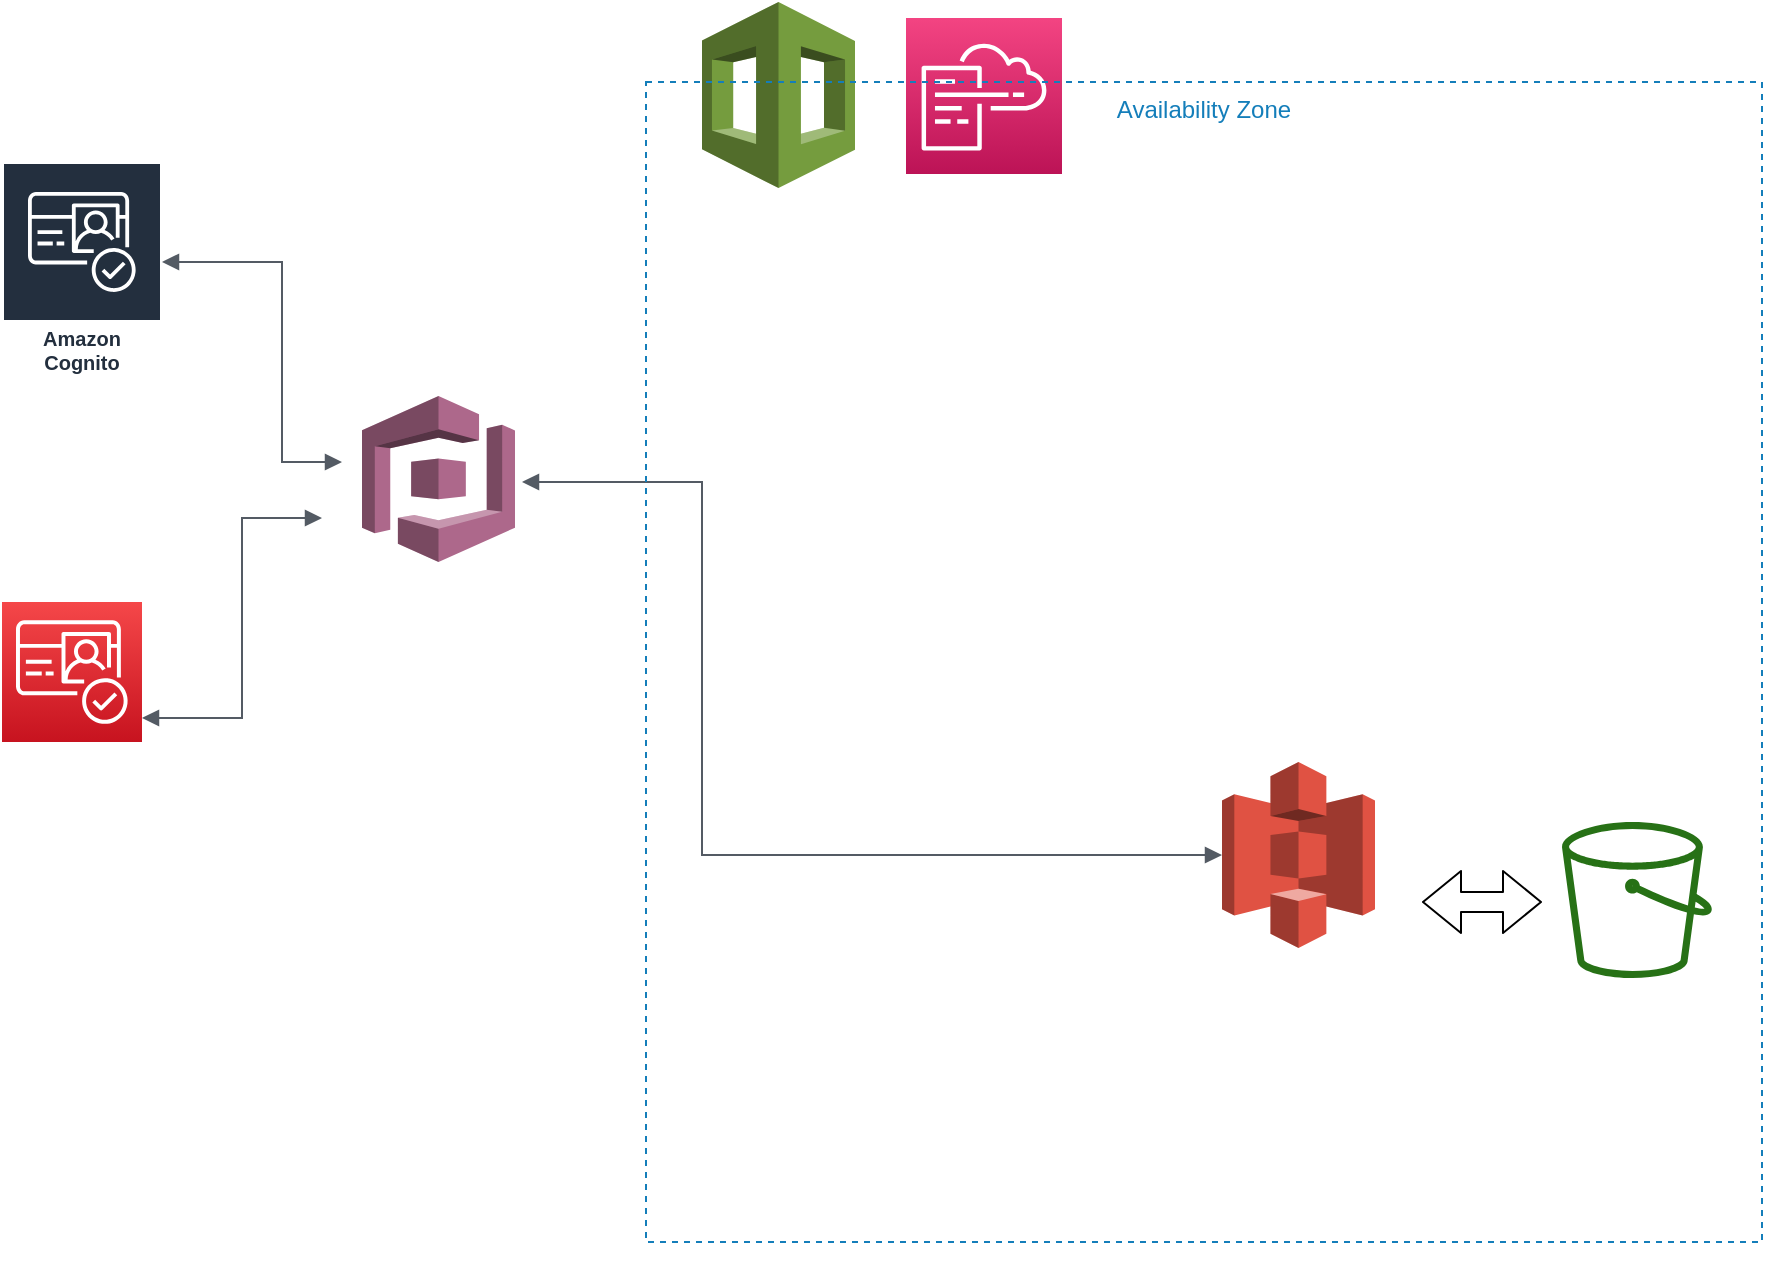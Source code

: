 <mxfile version="14.4.2" type="github">
  <diagram id="q3qCjPvx2Wmqr65md2c_" name="Page-1">
    <mxGraphModel dx="1102" dy="614" grid="1" gridSize="10" guides="1" tooltips="1" connect="1" arrows="1" fold="1" page="1" pageScale="1" pageWidth="827" pageHeight="1169" math="0" shadow="0">
      <root>
        <mxCell id="0" />
        <mxCell id="1" parent="0" />
        <mxCell id="D672OjWatPuSNGJTWrv3-1" value="" style="outlineConnect=0;dashed=0;verticalLabelPosition=bottom;verticalAlign=top;align=center;html=1;shape=mxgraph.aws3.s3;fillColor=#E05243;gradientColor=none;" vertex="1" parent="1">
          <mxGeometry x="630" y="510" width="76.5" height="93" as="geometry" />
        </mxCell>
        <mxCell id="D672OjWatPuSNGJTWrv3-2" value="" style="outlineConnect=0;fontColor=#232F3E;gradientColor=none;fillColor=#277116;strokeColor=none;dashed=0;verticalLabelPosition=bottom;verticalAlign=top;align=center;html=1;fontSize=12;fontStyle=0;aspect=fixed;pointerEvents=1;shape=mxgraph.aws4.bucket;" vertex="1" parent="1">
          <mxGeometry x="800" y="540" width="75" height="78" as="geometry" />
        </mxCell>
        <mxCell id="D672OjWatPuSNGJTWrv3-3" value="" style="outlineConnect=0;dashed=0;verticalLabelPosition=bottom;verticalAlign=top;align=center;html=1;shape=mxgraph.aws3.cloudformation;fillColor=#759C3E;gradientColor=none;" vertex="1" parent="1">
          <mxGeometry x="370" y="130" width="76.5" height="93" as="geometry" />
        </mxCell>
        <mxCell id="D672OjWatPuSNGJTWrv3-4" value="" style="points=[[0,0,0],[0.25,0,0],[0.5,0,0],[0.75,0,0],[1,0,0],[0,1,0],[0.25,1,0],[0.5,1,0],[0.75,1,0],[1,1,0],[0,0.25,0],[0,0.5,0],[0,0.75,0],[1,0.25,0],[1,0.5,0],[1,0.75,0]];points=[[0,0,0],[0.25,0,0],[0.5,0,0],[0.75,0,0],[1,0,0],[0,1,0],[0.25,1,0],[0.5,1,0],[0.75,1,0],[1,1,0],[0,0.25,0],[0,0.5,0],[0,0.75,0],[1,0.25,0],[1,0.5,0],[1,0.75,0]];outlineConnect=0;fontColor=#232F3E;gradientColor=#F34482;gradientDirection=north;fillColor=#BC1356;strokeColor=#ffffff;dashed=0;verticalLabelPosition=bottom;verticalAlign=top;align=center;html=1;fontSize=12;fontStyle=0;aspect=fixed;shape=mxgraph.aws4.resourceIcon;resIcon=mxgraph.aws4.cloudformation;" vertex="1" parent="1">
          <mxGeometry x="472" y="138" width="78" height="78" as="geometry" />
        </mxCell>
        <mxCell id="D672OjWatPuSNGJTWrv3-7" value="Amazon Cognito" style="outlineConnect=0;fontColor=#232F3E;gradientColor=none;strokeColor=#ffffff;fillColor=#232F3E;dashed=0;verticalLabelPosition=middle;verticalAlign=bottom;align=center;html=1;whiteSpace=wrap;fontSize=10;fontStyle=1;spacing=3;shape=mxgraph.aws4.productIcon;prIcon=mxgraph.aws4.cognito;" vertex="1" parent="1">
          <mxGeometry x="20" y="210" width="80" height="110" as="geometry" />
        </mxCell>
        <mxCell id="D672OjWatPuSNGJTWrv3-8" value="" style="outlineConnect=0;dashed=0;verticalLabelPosition=bottom;verticalAlign=top;align=center;html=1;shape=mxgraph.aws3.cognito;fillColor=#AD688B;gradientColor=none;" vertex="1" parent="1">
          <mxGeometry x="200" y="327" width="76.5" height="83" as="geometry" />
        </mxCell>
        <mxCell id="D672OjWatPuSNGJTWrv3-11" value="" style="points=[[0,0,0],[0.25,0,0],[0.5,0,0],[0.75,0,0],[1,0,0],[0,1,0],[0.25,1,0],[0.5,1,0],[0.75,1,0],[1,1,0],[0,0.25,0],[0,0.5,0],[0,0.75,0],[1,0.25,0],[1,0.5,0],[1,0.75,0]];outlineConnect=0;fontColor=#232F3E;gradientColor=#F54749;gradientDirection=north;fillColor=#C7131F;strokeColor=#ffffff;dashed=0;verticalLabelPosition=bottom;verticalAlign=top;align=center;html=1;fontSize=12;fontStyle=0;aspect=fixed;shape=mxgraph.aws4.resourceIcon;resIcon=mxgraph.aws4.cognito;rotation=0;direction=east;" vertex="1" parent="1">
          <mxGeometry x="20" y="430" width="70" height="70" as="geometry" />
        </mxCell>
        <mxCell id="D672OjWatPuSNGJTWrv3-17" value="" style="edgeStyle=orthogonalEdgeStyle;html=1;endArrow=block;elbow=vertical;startArrow=block;startFill=1;endFill=1;strokeColor=#545B64;rounded=0;" edge="1" parent="1" source="D672OjWatPuSNGJTWrv3-7">
          <mxGeometry width="100" relative="1" as="geometry">
            <mxPoint x="100" y="300" as="sourcePoint" />
            <mxPoint x="190" y="360" as="targetPoint" />
            <Array as="points">
              <mxPoint x="160" y="260" />
              <mxPoint x="160" y="360" />
            </Array>
          </mxGeometry>
        </mxCell>
        <mxCell id="D672OjWatPuSNGJTWrv3-19" value="" style="edgeStyle=orthogonalEdgeStyle;html=1;endArrow=block;elbow=vertical;startArrow=block;startFill=1;endFill=1;strokeColor=#545B64;rounded=0;" edge="1" parent="1">
          <mxGeometry width="100" relative="1" as="geometry">
            <mxPoint x="90" y="488" as="sourcePoint" />
            <mxPoint x="180" y="388" as="targetPoint" />
            <Array as="points">
              <mxPoint x="140" y="488" />
              <mxPoint x="140" y="388" />
            </Array>
          </mxGeometry>
        </mxCell>
        <mxCell id="D672OjWatPuSNGJTWrv3-20" value="" style="edgeStyle=orthogonalEdgeStyle;html=1;endArrow=block;elbow=vertical;startArrow=block;startFill=1;endFill=1;strokeColor=#545B64;rounded=0;entryX=0;entryY=0.5;entryDx=0;entryDy=0;entryPerimeter=0;" edge="1" parent="1" target="D672OjWatPuSNGJTWrv3-1">
          <mxGeometry width="100" relative="1" as="geometry">
            <mxPoint x="280" y="370" as="sourcePoint" />
            <mxPoint x="370" y="570" as="targetPoint" />
            <Array as="points">
              <mxPoint x="370" y="370" />
              <mxPoint x="370" y="557" />
            </Array>
          </mxGeometry>
        </mxCell>
        <mxCell id="D672OjWatPuSNGJTWrv3-21" value="" style="shape=flexArrow;endArrow=classic;startArrow=classic;html=1;" edge="1" parent="1">
          <mxGeometry width="50" height="50" relative="1" as="geometry">
            <mxPoint x="730" y="580" as="sourcePoint" />
            <mxPoint x="790" y="580" as="targetPoint" />
          </mxGeometry>
        </mxCell>
        <mxCell id="D672OjWatPuSNGJTWrv3-22" value="Availability Zone" style="fillColor=none;strokeColor=#147EBA;dashed=1;verticalAlign=top;fontStyle=0;fontColor=#147EBA;" vertex="1" parent="1">
          <mxGeometry x="342" y="170" width="558" height="580" as="geometry" />
        </mxCell>
        <mxCell id="D672OjWatPuSNGJTWrv3-24" style="edgeStyle=orthogonalEdgeStyle;rounded=0;orthogonalLoop=1;jettySize=auto;html=1;exitX=0.5;exitY=1;exitDx=0;exitDy=0;" edge="1" parent="1" source="D672OjWatPuSNGJTWrv3-22" target="D672OjWatPuSNGJTWrv3-22">
          <mxGeometry relative="1" as="geometry" />
        </mxCell>
      </root>
    </mxGraphModel>
  </diagram>
</mxfile>
